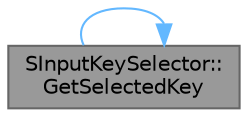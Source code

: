 digraph "SInputKeySelector::GetSelectedKey"
{
 // INTERACTIVE_SVG=YES
 // LATEX_PDF_SIZE
  bgcolor="transparent";
  edge [fontname=Helvetica,fontsize=10,labelfontname=Helvetica,labelfontsize=10];
  node [fontname=Helvetica,fontsize=10,shape=box,height=0.2,width=0.4];
  rankdir="LR";
  Node1 [id="Node000001",label="SInputKeySelector::\lGetSelectedKey",height=0.2,width=0.4,color="gray40", fillcolor="grey60", style="filled", fontcolor="black",tooltip="Gets the currently selected key chord."];
  Node1 -> Node1 [id="edge1_Node000001_Node000001",color="steelblue1",style="solid",tooltip=" "];
}
